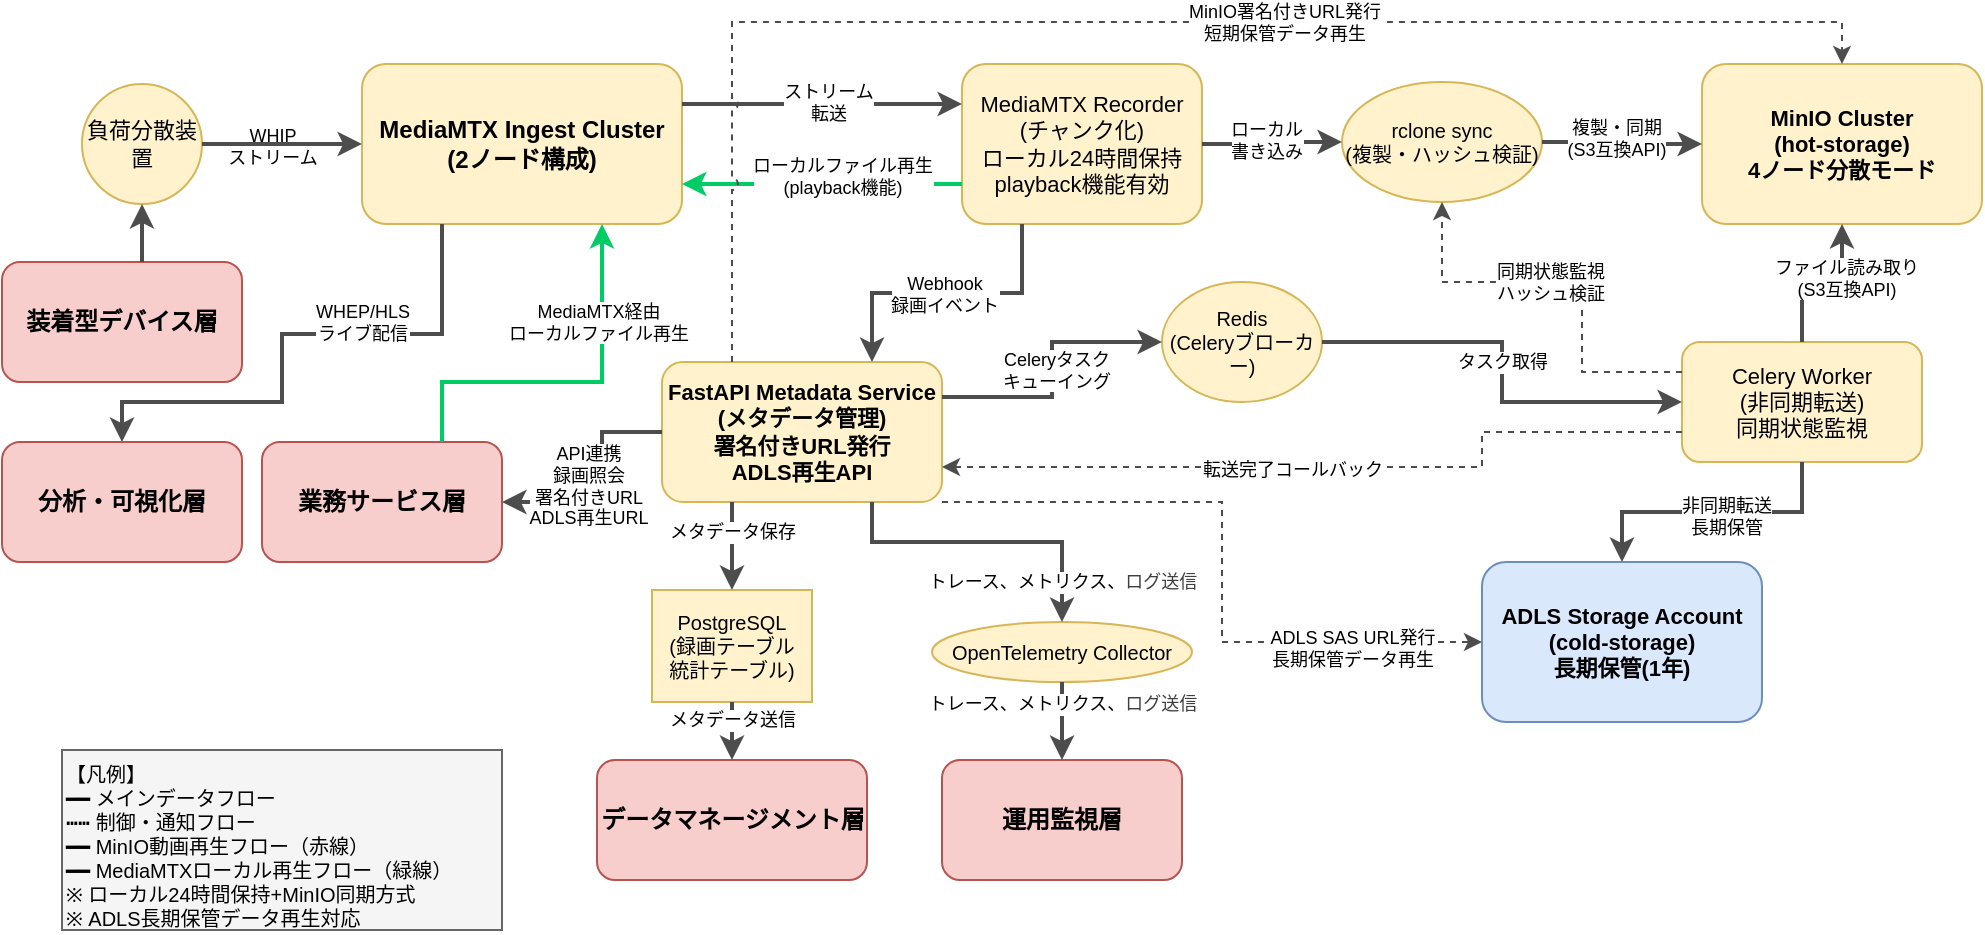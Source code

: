 <mxfile>
    <diagram name="配信・記録層システム関連図" id="streaming-recording-system">
        <mxGraphModel dx="748" dy="674" grid="1" gridSize="10" guides="1" tooltips="1" connect="1" arrows="1" fold="1" page="1" pageScale="1" pageWidth="1169" pageHeight="827" background="#ffffff" math="0" shadow="0">
            <root>
                <mxCell id="0"/>
                <mxCell id="1" parent="0"/>
                <mxCell id="thinklet-device" value="装着型デバイス層" style="rounded=1;whiteSpace=wrap;html=1;fillColor=#f8cecc;strokeColor=#b85450;fontSize=12;fontStyle=1" parent="1" vertex="1">
                    <mxGeometry x="70" y="170" width="120" height="60" as="geometry"/>
                </mxCell>
                <mxCell id="mediamtx-cluster" value="MediaMTX Ingest Cluster&#xa;(2ノード構成)" style="rounded=1;whiteSpace=wrap;html=1;fillColor=#fff2cc;strokeColor=#d6b656;fontSize=12;fontStyle=1" parent="1" vertex="1">
                    <mxGeometry x="250" y="71" width="160" height="80" as="geometry"/>
                </mxCell>
                <mxCell id="load-balancer" value="負荷分散装置" style="ellipse;whiteSpace=wrap;html=1;fillColor=#fff2cc;strokeColor=#d6b656;fontSize=11" parent="1" vertex="1">
                    <mxGeometry x="110" y="81" width="60" height="60" as="geometry"/>
                </mxCell>
                <mxCell id="mediamtx-recorder" value="MediaMTX Recorder&#xa;(チャンク化)&#xa;ローカル24時間保持&#xa;playback機能有効" style="rounded=1;whiteSpace=wrap;html=1;fillColor=#fff2cc;strokeColor=#d6b656;fontSize=11" parent="1" vertex="1">
                    <mxGeometry x="550" y="71" width="120" height="80" as="geometry"/>
                </mxCell>
                <mxCell id="rclone-sync" value="rclone sync&#xa;(複製・ハッシュ検証)" style="ellipse;whiteSpace=wrap;html=1;fillColor=#fff2cc;strokeColor=#d6b656;fontSize=10" parent="1" vertex="1">
                    <mxGeometry x="740" y="80" width="100" height="60" as="geometry"/>
                </mxCell>
                <mxCell id="minio-cluster" value="MinIO Cluster&#xa;(hot-storage)&#xa;4ノード分散モード" style="rounded=1;whiteSpace=wrap;html=1;fillColor=#fff2cc;strokeColor=#d6b656;fontSize=11;fontStyle=1" parent="1" vertex="1">
                    <mxGeometry x="920" y="71" width="140" height="80" as="geometry"/>
                </mxCell>
                <mxCell id="fastapi-service" value="FastAPI Metadata Service&#xa;(メタデータ管理)&#xa;署名付きURL発行&#xa;ADLS再生API" style="rounded=1;whiteSpace=wrap;html=1;fillColor=#fff2cc;strokeColor=#d6b656;fontSize=11;fontStyle=1" parent="1" vertex="1">
                    <mxGeometry x="400" y="220" width="140" height="70" as="geometry"/>
                </mxCell>
                <mxCell id="postgresql" value="PostgreSQL&#xa;(録画テーブル&#xa;統計テーブル)" style="cylinder3;whiteSpace=wrap;html=1;boundedLbl=1;backgroundOutline=1;size=15;fillColor=#fff2cc;strokeColor=#d6b656;fontSize=10" parent="1" vertex="1">
                    <mxGeometry x="395" y="334" width="80" height="56" as="geometry"/>
                </mxCell>
                <mxCell id="celery-worker" value="Celery Worker&lt;div&gt;(非同期転送)&lt;/div&gt;&lt;div&gt;同期状態監視&lt;/div&gt;" style="rounded=1;whiteSpace=wrap;html=1;fillColor=#fff2cc;strokeColor=#d6b656;fontSize=11" parent="1" vertex="1">
                    <mxGeometry x="910" y="210" width="120" height="60" as="geometry"/>
                </mxCell>
                <mxCell id="redis-broker" value="Redis&lt;div&gt;(Celeryブローカー)&lt;/div&gt;" style="ellipse;whiteSpace=wrap;html=1;fillColor=#fff2cc;strokeColor=#d6b656;fontSize=10" parent="1" vertex="1">
                    <mxGeometry x="650" y="180" width="80" height="60" as="geometry"/>
                </mxCell>
                <mxCell id="adls-storage" value="ADLS Storage Account&#xa;(cold-storage)&#xa;長期保管(1年)" style="rounded=1;whiteSpace=wrap;html=1;fillColor=#dae8fc;strokeColor=#6c8ebf;fontSize=11;fontStyle=1" parent="1" vertex="1">
                    <mxGeometry x="810" y="320" width="140" height="80" as="geometry"/>
                </mxCell>
                <mxCell id="opentelemetry" value="OpenTelemetry Collector" style="ellipse;whiteSpace=wrap;html=1;fillColor=#fff2cc;strokeColor=#d6b656;fontSize=10" parent="1" vertex="1">
                    <mxGeometry x="535" y="350" width="130" height="30" as="geometry"/>
                </mxCell>
                <mxCell id="business-service" value="業務サービス層" style="rounded=1;whiteSpace=wrap;html=1;fillColor=#f8cecc;strokeColor=#b85450;fontSize=12;fontStyle=1" parent="1" vertex="1">
                    <mxGeometry x="200" y="260" width="120" height="60" as="geometry"/>
                </mxCell>
                <mxCell id="edge1" style="edgeStyle=elbowEdgeStyle;rounded=0;orthogonalLoop=1;jettySize=auto;html=1;strokeWidth=2;strokeColor=#4D4D4D;entryX=0.5;entryY=1;entryDx=0;entryDy=0;" parent="1" source="thinklet-device" target="load-balancer" edge="1">
                    <mxGeometry relative="1" as="geometry"/>
                </mxCell>
                <mxCell id="edge1-label" value="WHIP&#xa;ストリーム" style="edgeLabel;html=1;align=center;verticalAlign=middle;resizable=0;points=[];fontSize=9;" parent="edge1" vertex="1" connectable="0">
                    <mxGeometry x="-0.2" y="-1" relative="1" as="geometry">
                        <mxPoint x="64" y="-47" as="offset"/>
                    </mxGeometry>
                </mxCell>
                <mxCell id="edge2" style="edgeStyle=orthogonalEdgeStyle;rounded=0;orthogonalLoop=1;jettySize=auto;html=1;strokeWidth=2;strokeColor=#4D4D4D;" parent="1" source="load-balancer" target="mediamtx-cluster" edge="1">
                    <mxGeometry relative="1" as="geometry"/>
                </mxCell>
                <mxCell id="edge3" style="edgeStyle=orthogonalEdgeStyle;rounded=0;orthogonalLoop=1;jettySize=auto;html=1;strokeWidth=2;strokeColor=#4D4D4D;exitX=1;exitY=0.25;exitDx=0;exitDy=0;entryX=0;entryY=0.25;entryDx=0;entryDy=0;" parent="1" source="mediamtx-cluster" target="mediamtx-recorder" edge="1">
                    <mxGeometry relative="1" as="geometry"/>
                </mxCell>
                <mxCell id="edge3-label" value="ストリーム&#xa;転送" style="edgeLabel;html=1;align=center;verticalAlign=middle;resizable=0;points=[];fontSize=9;" parent="edge3" vertex="1" connectable="0">
                    <mxGeometry x="-0.1" y="2" relative="1" as="geometry">
                        <mxPoint x="10" y="1" as="offset"/>
                    </mxGeometry>
                </mxCell>
                <mxCell id="edge4" style="edgeStyle=orthogonalEdgeStyle;rounded=0;orthogonalLoop=1;jettySize=auto;html=1;strokeWidth=2;strokeColor=#4D4D4D;" parent="1" source="mediamtx-recorder" target="rclone-sync" edge="1">
                    <mxGeometry relative="1" as="geometry"/>
                </mxCell>
                <mxCell id="edge4-label" value="ローカル&lt;div&gt;書き込み&lt;/div&gt;" style="edgeLabel;html=1;align=center;verticalAlign=middle;resizable=0;points=[];fontSize=9;" parent="edge4" vertex="1" connectable="0">
                    <mxGeometry x="-0.1" y="2" relative="1" as="geometry">
                        <mxPoint as="offset"/>
                    </mxGeometry>
                </mxCell>
                <mxCell id="edge4-3" style="edgeStyle=elbowEdgeStyle;rounded=0;orthogonalLoop=1;jettySize=auto;html=1;strokeWidth=2;strokeColor=#00CC66;entryX=1;entryY=0.75;entryDx=0;entryDy=0;exitX=0;exitY=0.75;exitDx=0;exitDy=0;" edge="1" parent="1" source="mediamtx-recorder" target="mediamtx-cluster">
                    <mxGeometry relative="1" as="geometry">
                        <Array as="points">
                            <mxPoint x="470" y="125"/>
                            <mxPoint x="470" y="131"/>
                        </Array>
                    </mxGeometry>
                </mxCell>
                <mxCell id="edge4-3-label" value="ローカルファイル再生&#xa;(playback機能)" style="edgeLabel;html=1;align=center;verticalAlign=middle;resizable=0;points=[];fontSize=9;" connectable="0" vertex="1" parent="edge4-3">
                    <mxGeometry x="0.1" y="1" relative="1" as="geometry">
                        <mxPoint x="17" y="-5" as="offset"/>
                    </mxGeometry>
                </mxCell>
                <mxCell id="edge4-2" style="edgeStyle=orthogonalEdgeStyle;rounded=0;orthogonalLoop=1;jettySize=auto;html=1;strokeWidth=2;strokeColor=#4D4D4D;" edge="1" parent="1" source="rclone-sync" target="minio-cluster">
                    <mxGeometry relative="1" as="geometry"/>
                </mxCell>
                <mxCell id="edge4-2-label" value="複製・同期&#xa;(S3互換API)" style="edgeLabel;html=1;align=center;verticalAlign=middle;resizable=0;points=[];fontSize=9;" connectable="0" vertex="1" parent="edge4-2">
                    <mxGeometry x="-0.1" y="2" relative="1" as="geometry">
                        <mxPoint as="offset"/>
                    </mxGeometry>
                </mxCell>
                <mxCell id="edge5" style="edgeStyle=orthogonalEdgeStyle;rounded=0;orthogonalLoop=1;jettySize=auto;html=1;strokeWidth=2;strokeColor=#4D4D4D;jumpStyle=line;jumpSize=10;entryX=0.75;entryY=0;entryDx=0;entryDy=0;exitX=0.25;exitY=1;exitDx=0;exitDy=0;" parent="1" source="mediamtx-recorder" target="fastapi-service" edge="1">
                    <mxGeometry relative="1" as="geometry">
                        <Array as="points"/>
                    </mxGeometry>
                </mxCell>
                <mxCell id="edge5-label" value="Webhook&#xa;録画イベント" style="edgeLabel;html=1;align=center;verticalAlign=middle;resizable=0;points=[];fontSize=9;" parent="edge5" vertex="1" connectable="0">
                    <mxGeometry x="0.1" y="1" relative="1" as="geometry">
                        <mxPoint x="5" y="-1" as="offset"/>
                    </mxGeometry>
                </mxCell>
                <mxCell id="edge6" style="edgeStyle=elbowEdgeStyle;rounded=0;orthogonalLoop=1;jettySize=auto;html=1;strokeWidth=2;strokeColor=#4D4D4D;exitX=0.25;exitY=1;exitDx=0;exitDy=0;entryX=0.5;entryY=0;entryDx=0;entryDy=0;elbow=vertical;" parent="1" source="fastapi-service" target="postgresql" edge="1">
                    <mxGeometry relative="1" as="geometry"/>
                </mxCell>
                <mxCell id="edge6-label" value="メタデータ保存" style="edgeLabel;html=1;align=center;verticalAlign=middle;resizable=0;points=[];fontSize=9;" parent="edge6" vertex="1" connectable="0">
                    <mxGeometry x="0.2" y="1" relative="1" as="geometry">
                        <mxPoint x="-1" y="-12" as="offset"/>
                    </mxGeometry>
                </mxCell>
                <mxCell id="edge15" style="edgeStyle=elbowEdgeStyle;rounded=0;orthogonalLoop=1;jettySize=auto;html=1;strokeWidth=2;strokeColor=#4D4D4D;entryX=0;entryY=0.5;entryDx=0;entryDy=0;exitX=1;exitY=0.25;exitDx=0;exitDy=0;" parent="1" source="fastapi-service" target="redis-broker" edge="1">
                    <mxGeometry relative="1" as="geometry"/>
                </mxCell>
                <mxCell id="edge15-label" value="Celeryタスク&#xa;キューイング" style="edgeLabel;html=1;align=center;verticalAlign=middle;resizable=0;points=[];fontSize=9;" parent="edge15" connectable="0" vertex="1">
                    <mxGeometry x="0.1" y="1" relative="1" as="geometry">
                        <mxPoint x="3" y="7" as="offset"/>
                    </mxGeometry>
                </mxCell>
                <mxCell id="edge16" style="edgeStyle=elbowEdgeStyle;rounded=0;orthogonalLoop=1;jettySize=auto;html=1;strokeWidth=2;strokeColor=#4D4D4D;entryX=0;entryY=0.5;entryDx=0;entryDy=0;" parent="1" source="redis-broker" target="celery-worker" edge="1">
                    <mxGeometry relative="1" as="geometry"/>
                </mxCell>
                <mxCell id="edge16-label" value="タスク取得" style="edgeLabel;html=1;align=center;verticalAlign=middle;resizable=0;points=[];fontSize=9;" parent="edge16" connectable="0" vertex="1">
                    <mxGeometry x="-0.1" y="2" relative="1" as="geometry">
                        <mxPoint x="-2" y="5" as="offset"/>
                    </mxGeometry>
                </mxCell>
                <mxCell id="edge7" style="edgeStyle=elbowEdgeStyle;rounded=0;orthogonalLoop=1;jettySize=auto;html=1;strokeWidth=2;strokeColor=#4D4D4D;entryX=0.5;entryY=1;entryDx=0;entryDy=0;exitX=0.5;exitY=0;exitDx=0;exitDy=0;elbow=vertical;" parent="1" source="celery-worker" target="minio-cluster" edge="1">
                    <mxGeometry relative="1" as="geometry"/>
                </mxCell>
                <mxCell id="edge7-label" value="ファイル読み取り&#xa;(S3互換API)" style="edgeLabel;html=1;align=center;verticalAlign=middle;resizable=0;points=[];fontSize=9;" parent="edge7" vertex="1" connectable="0">
                    <mxGeometry x="0.1" y="1" relative="1" as="geometry">
                        <mxPoint x="8" y="-2" as="offset"/>
                    </mxGeometry>
                </mxCell>
                <mxCell id="edge7-2" style="edgeStyle=orthogonalEdgeStyle;rounded=0;orthogonalLoop=1;jettySize=auto;html=1;strokeWidth=1;strokeColor=#4D4D4D;dashed=1;entryX=0.5;entryY=1;entryDx=0;entryDy=0;exitX=0;exitY=0.25;exitDx=0;exitDy=0;elbow=vertical;" edge="1" parent="1" source="celery-worker" target="rclone-sync">
                    <mxGeometry relative="1" as="geometry">
                        <Array as="points">
                            <mxPoint x="860" y="225"/>
                            <mxPoint x="860" y="180"/>
                            <mxPoint x="790" y="180"/>
                        </Array>
                    </mxGeometry>
                </mxCell>
                <mxCell id="edge7-2-label" value="同期状態監視&#xa;ハッシュ検証" style="edgeLabel;html=1;align=center;verticalAlign=middle;resizable=0;points=[];fontSize=9;" connectable="0" vertex="1" parent="edge7-2">
                    <mxGeometry x="0.1" y="1" relative="1" as="geometry">
                        <mxPoint x="2" y="-1" as="offset"/>
                    </mxGeometry>
                </mxCell>
                <mxCell id="edge8" style="edgeStyle=orthogonalEdgeStyle;rounded=0;orthogonalLoop=1;jettySize=auto;html=1;strokeWidth=2;strokeColor=#4D4D4D;" parent="1" source="celery-worker" target="adls-storage" edge="1">
                    <mxGeometry relative="1" as="geometry"/>
                </mxCell>
                <mxCell id="edge8-label" value="非同期転送&#xa;長期保管" style="edgeLabel;html=1;align=center;verticalAlign=middle;resizable=0;points=[];fontSize=9;" parent="edge8" vertex="1" connectable="0">
                    <mxGeometry x="-0.1" y="2" relative="1" as="geometry">
                        <mxPoint as="offset"/>
                    </mxGeometry>
                </mxCell>
                <mxCell id="edge8-2" style="edgeStyle=elbowEdgeStyle;rounded=0;orthogonalLoop=1;jettySize=auto;html=1;strokeWidth=1;strokeColor=#4D4D4D;dashed=1;entryX=0;entryY=0.5;entryDx=0;entryDy=0;exitX=1;exitY=1;exitDx=0;exitDy=0;" edge="1" parent="1" source="fastapi-service" target="adls-storage">
                    <mxGeometry relative="1" as="geometry">
                        <Array as="points">
                            <mxPoint x="680" y="320"/>
                        </Array>
                    </mxGeometry>
                </mxCell>
                <mxCell id="edge8-2-label" value="ADLS SAS URL発行&#xa;長期保管データ再生" style="edgeLabel;html=1;align=center;verticalAlign=middle;resizable=0;points=[];fontSize=9;" connectable="0" vertex="1" parent="edge8-2">
                    <mxGeometry x="0.1" y="1" relative="1" as="geometry">
                        <mxPoint x="64" y="26" as="offset"/>
                    </mxGeometry>
                </mxCell>
                <mxCell id="edge8-3" style="edgeStyle=orthogonalEdgeStyle;rounded=0;orthogonalLoop=1;jettySize=auto;html=1;strokeWidth=1;strokeColor=#4D4D4D;dashed=1;entryX=0.5;entryY=0;entryDx=0;entryDy=0;exitX=0.25;exitY=0;exitDx=0;exitDy=0;jumpStyle=arc;" edge="1" parent="1" source="fastapi-service" target="minio-cluster">
                    <mxGeometry relative="1" as="geometry">
                        <Array as="points">
                            <mxPoint x="435" y="50"/>
                            <mxPoint x="990" y="50"/>
                        </Array>
                    </mxGeometry>
                </mxCell>
                <mxCell id="edge8-3-label" value="MinIO署名付きURL発行&#xa;短期保管データ再生" style="edgeLabel;html=1;align=center;verticalAlign=middle;resizable=0;points=[];fontSize=9;" connectable="0" vertex="1" parent="edge8-3">
                    <mxGeometry x="0.1" y="1" relative="1" as="geometry">
                        <mxPoint x="35" y="1" as="offset"/>
                    </mxGeometry>
                </mxCell>
                <mxCell id="edge9" style="edgeStyle=orthogonalEdgeStyle;rounded=0;orthogonalLoop=1;jettySize=auto;html=1;strokeWidth=1;strokeColor=#4D4D4D;dashed=1;jumpStyle=line;jumpSize=10;entryX=1;entryY=0.75;entryDx=0;entryDy=0;exitX=0;exitY=0.75;exitDx=0;exitDy=0;" parent="1" source="celery-worker" target="fastapi-service" edge="1">
                    <mxGeometry relative="1" as="geometry">
                        <Array as="points">
                            <mxPoint x="810" y="255"/>
                            <mxPoint x="810" y="273"/>
                        </Array>
                    </mxGeometry>
                </mxCell>
                <mxCell id="edge9-label" value="転送完了コールバック" style="edgeLabel;html=1;align=center;verticalAlign=middle;resizable=0;points=[];fontSize=9;" parent="edge9" vertex="1" connectable="0">
                    <mxGeometry x="0.1" y="1" relative="1" as="geometry">
                        <mxPoint as="offset"/>
                    </mxGeometry>
                </mxCell>
                <mxCell id="edge12" style="edgeStyle=orthogonalEdgeStyle;rounded=0;orthogonalLoop=1;jettySize=auto;html=1;strokeWidth=2;strokeColor=#4D4D4D;exitX=0;exitY=0.5;exitDx=0;exitDy=0;entryX=1;entryY=0.5;entryDx=0;entryDy=0;" parent="1" source="fastapi-service" target="business-service" edge="1">
                    <mxGeometry relative="1" as="geometry">
                        <Array as="points">
                            <mxPoint x="370" y="255"/>
                            <mxPoint x="370" y="290"/>
                        </Array>
                    </mxGeometry>
                </mxCell>
                <mxCell id="edge12-label" value="API連携&#xa;録画照会&#xa;署名付きURL&#xa;ADLS再生URL" style="edgeLabel;html=1;align=center;verticalAlign=middle;resizable=0;points=[];fontSize=9;" parent="edge12" vertex="1" connectable="0">
                    <mxGeometry x="0.1" y="1" relative="1" as="geometry">
                        <mxPoint x="-8" y="-7" as="offset"/>
                    </mxGeometry>
                </mxCell>
                <mxCell id="edge13" style="edgeStyle=orthogonalEdgeStyle;rounded=0;orthogonalLoop=1;jettySize=auto;html=1;strokeWidth=2;strokeColor=#4D4D4D;jumpStyle=line;jumpSize=10;entryX=0.5;entryY=0;entryDx=0;entryDy=0;exitX=0.25;exitY=1;exitDx=0;exitDy=0;" parent="1" source="mediamtx-cluster" target="8" edge="1">
                    <mxGeometry relative="1" as="geometry">
                        <Array as="points">
                            <mxPoint x="290" y="206"/>
                            <mxPoint x="210" y="206"/>
                            <mxPoint x="210" y="240"/>
                            <mxPoint x="130" y="240"/>
                        </Array>
                        <mxPoint x="130" y="280" as="targetPoint"/>
                        <mxPoint x="320" y="160" as="sourcePoint"/>
                    </mxGeometry>
                </mxCell>
                <mxCell id="edge13-label" value="WHEP/HLS&#xa;ライブ配信" style="edgeLabel;html=1;align=center;verticalAlign=middle;resizable=0;points=[];fontSize=9;" parent="edge13" vertex="1" connectable="0">
                    <mxGeometry x="0.1" y="1" relative="1" as="geometry">
                        <mxPoint x="39" y="-19" as="offset"/>
                    </mxGeometry>
                </mxCell>
                <mxCell id="edge13-2" style="edgeStyle=elbowEdgeStyle;rounded=0;orthogonalLoop=1;jettySize=auto;html=1;strokeWidth=2;strokeColor=#00CC66;entryX=0.75;entryY=1;entryDx=0;entryDy=0;exitX=0.75;exitY=0;exitDx=0;exitDy=0;elbow=vertical;" edge="1" parent="1" source="business-service" target="mediamtx-cluster">
                    <mxGeometry relative="1" as="geometry">
                        <Array as="points">
                            <mxPoint x="330" y="230"/>
                        </Array>
                    </mxGeometry>
                </mxCell>
                <mxCell id="edge13-2-label" value="MediaMTX経由&#xa;ローカルファイル再生" style="edgeLabel;html=1;align=center;verticalAlign=middle;resizable=0;points=[];fontSize=9;" connectable="0" vertex="1" parent="edge13-2">
                    <mxGeometry x="0.1" y="1" relative="1" as="geometry">
                        <mxPoint x="4" y="-29" as="offset"/>
                    </mxGeometry>
                </mxCell>
                <mxCell id="legend" value="【凡例】&lt;br&gt;━━ メインデータフロー&lt;br&gt;┅┅ 制御・通知フロー&lt;br&gt;━━ MinIO動画再生フロー（赤線）&lt;br&gt;━━ MediaMTXローカル再生フロー（緑線）&lt;br&gt;※ ローカル24時間保持+MinIO同期方式&lt;br&gt;※ ADLS長期保管データ再生対応" style="rounded=0;whiteSpace=wrap;html=1;fillColor=#f5f5f5;strokeColor=#666666;fontSize=10;align=left;verticalAlign=top;" parent="1" vertex="1">
                    <mxGeometry x="100" y="414" width="220" height="90" as="geometry"/>
                </mxCell>
                <mxCell id="2" value="運用監視層" style="rounded=1;whiteSpace=wrap;html=1;fillColor=#f8cecc;strokeColor=#b85450;fontSize=12;fontStyle=1" parent="1" vertex="1">
                    <mxGeometry x="540" y="419" width="120" height="60" as="geometry"/>
                </mxCell>
                <mxCell id="4" style="edgeStyle=elbowEdgeStyle;rounded=0;orthogonalLoop=1;jettySize=auto;html=1;strokeWidth=2;strokeColor=#4D4D4D;exitX=0.75;exitY=1;exitDx=0;exitDy=0;entryX=0.5;entryY=0;entryDx=0;entryDy=0;elbow=vertical;" parent="1" source="fastapi-service" target="opentelemetry" edge="1">
                    <mxGeometry relative="1" as="geometry">
                        <mxPoint x="445" y="300" as="sourcePoint"/>
                        <mxPoint x="430" y="350" as="targetPoint"/>
                        <Array as="points">
                            <mxPoint x="560" y="310"/>
                        </Array>
                    </mxGeometry>
                </mxCell>
                <mxCell id="5" value="トレース、メトリクス、&lt;span style=&quot;color: rgb(63, 63, 63); background-color: light-dark(#ffffff, var(--ge-dark-color, #121212));&quot;&gt;ログ送信&lt;/span&gt;" style="edgeLabel;html=1;align=center;verticalAlign=middle;resizable=0;points=[];fontSize=9;" parent="4" vertex="1" connectable="0">
                    <mxGeometry x="0.2" y="1" relative="1" as="geometry">
                        <mxPoint x="22" y="21" as="offset"/>
                    </mxGeometry>
                </mxCell>
                <mxCell id="6" style="edgeStyle=elbowEdgeStyle;rounded=0;orthogonalLoop=1;jettySize=auto;html=1;strokeWidth=2;strokeColor=#4D4D4D;exitX=0.5;exitY=1;exitDx=0;exitDy=0;entryX=0.5;entryY=0;entryDx=0;entryDy=0;elbow=vertical;" parent="1" source="opentelemetry" target="2" edge="1">
                    <mxGeometry relative="1" as="geometry">
                        <mxPoint x="515" y="300" as="sourcePoint"/>
                        <mxPoint x="540" y="370" as="targetPoint"/>
                    </mxGeometry>
                </mxCell>
                <mxCell id="7" value="トレース、メトリクス、&lt;span style=&quot;color: rgb(63, 63, 63); background-color: light-dark(#ffffff, var(--ge-dark-color, #121212));&quot;&gt;ログ送信&lt;/span&gt;" style="edgeLabel;html=1;align=center;verticalAlign=middle;resizable=0;points=[];fontSize=9;" parent="6" vertex="1" connectable="0">
                    <mxGeometry x="0.2" y="1" relative="1" as="geometry">
                        <mxPoint x="-1" y="-13" as="offset"/>
                    </mxGeometry>
                </mxCell>
                <mxCell id="8" value="分析・可視化層" style="rounded=1;whiteSpace=wrap;html=1;fillColor=#f8cecc;strokeColor=#b85450;fontSize=12;fontStyle=1" parent="1" vertex="1">
                    <mxGeometry x="70" y="260" width="120" height="60" as="geometry"/>
                </mxCell>
                <mxCell id="9" value="データマネージメント層" style="rounded=1;whiteSpace=wrap;html=1;fillColor=#f8cecc;strokeColor=#b85450;fontSize=12;fontStyle=1" parent="1" vertex="1">
                    <mxGeometry x="367.5" y="419" width="135" height="60" as="geometry"/>
                </mxCell>
                <mxCell id="10" style="edgeStyle=elbowEdgeStyle;rounded=0;orthogonalLoop=1;jettySize=auto;html=1;strokeWidth=2;strokeColor=#4D4D4D;exitX=0.5;exitY=1;exitDx=0;exitDy=0;entryX=0.5;entryY=0;entryDx=0;entryDy=0;elbow=vertical;" parent="1" source="postgresql" target="9" edge="1">
                    <mxGeometry relative="1" as="geometry">
                        <mxPoint x="610" y="390" as="sourcePoint"/>
                        <mxPoint x="610" y="424" as="targetPoint"/>
                    </mxGeometry>
                </mxCell>
                <mxCell id="11" value="メタデータ送信" style="edgeLabel;html=1;align=center;verticalAlign=middle;resizable=0;points=[];fontSize=9;" parent="10" vertex="1" connectable="0">
                    <mxGeometry x="0.2" y="1" relative="1" as="geometry">
                        <mxPoint x="-1" y="-9" as="offset"/>
                    </mxGeometry>
                </mxCell>
            </root>
        </mxGraphModel>
    </diagram>
</mxfile>